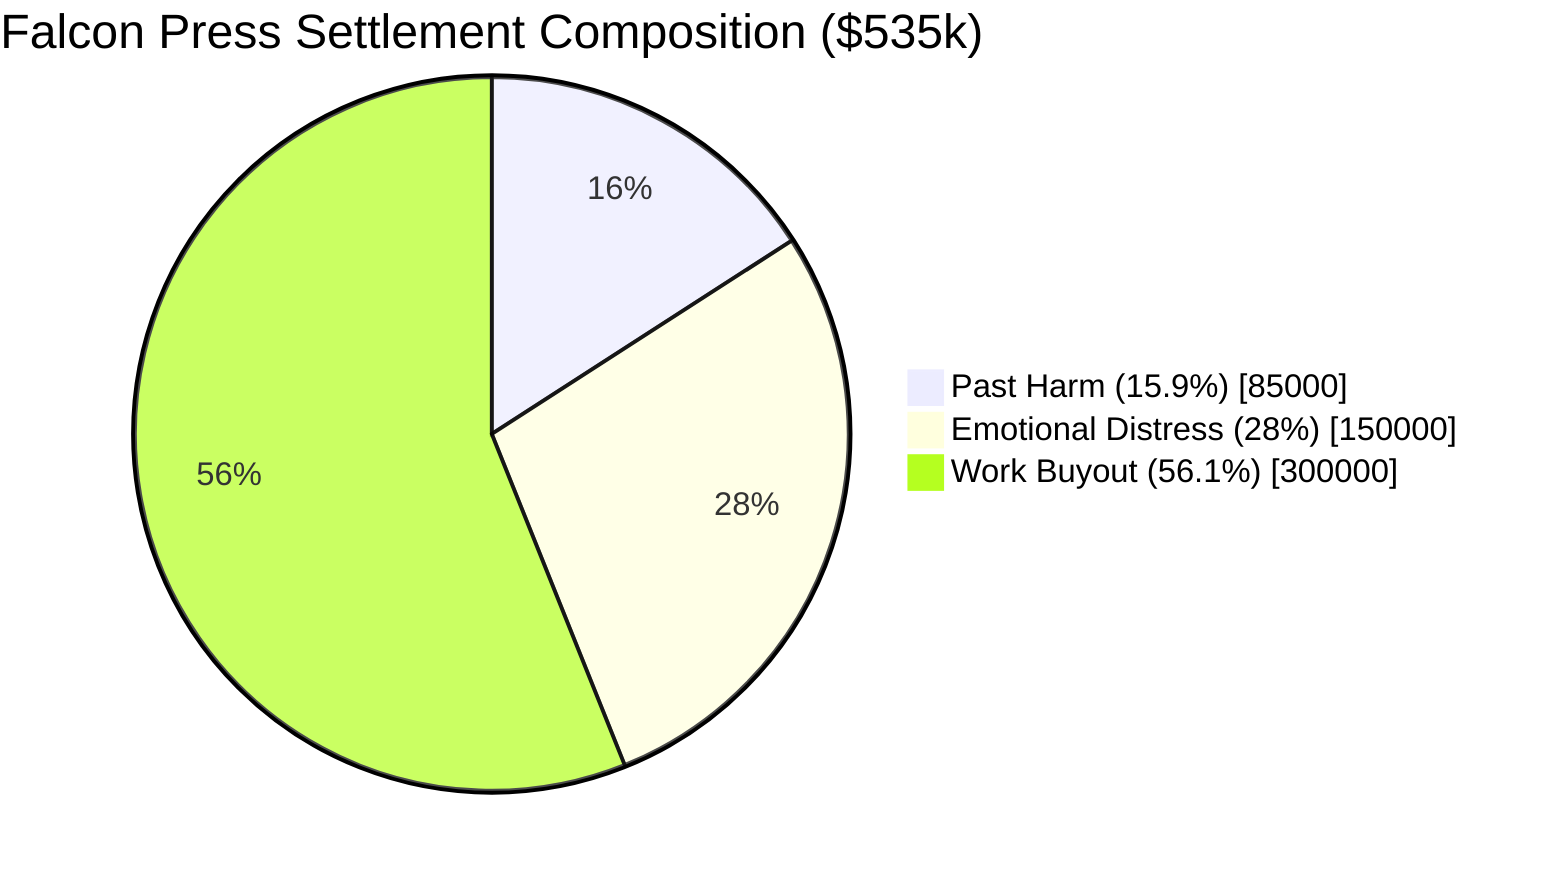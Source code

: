 pie showData
    title Falcon Press Settlement Composition ($535k)
    "Past Harm (15.9%)" : 85000
    "Emotional Distress (28%)" : 150000
    "Work Buyout (56.1%)" : 300000